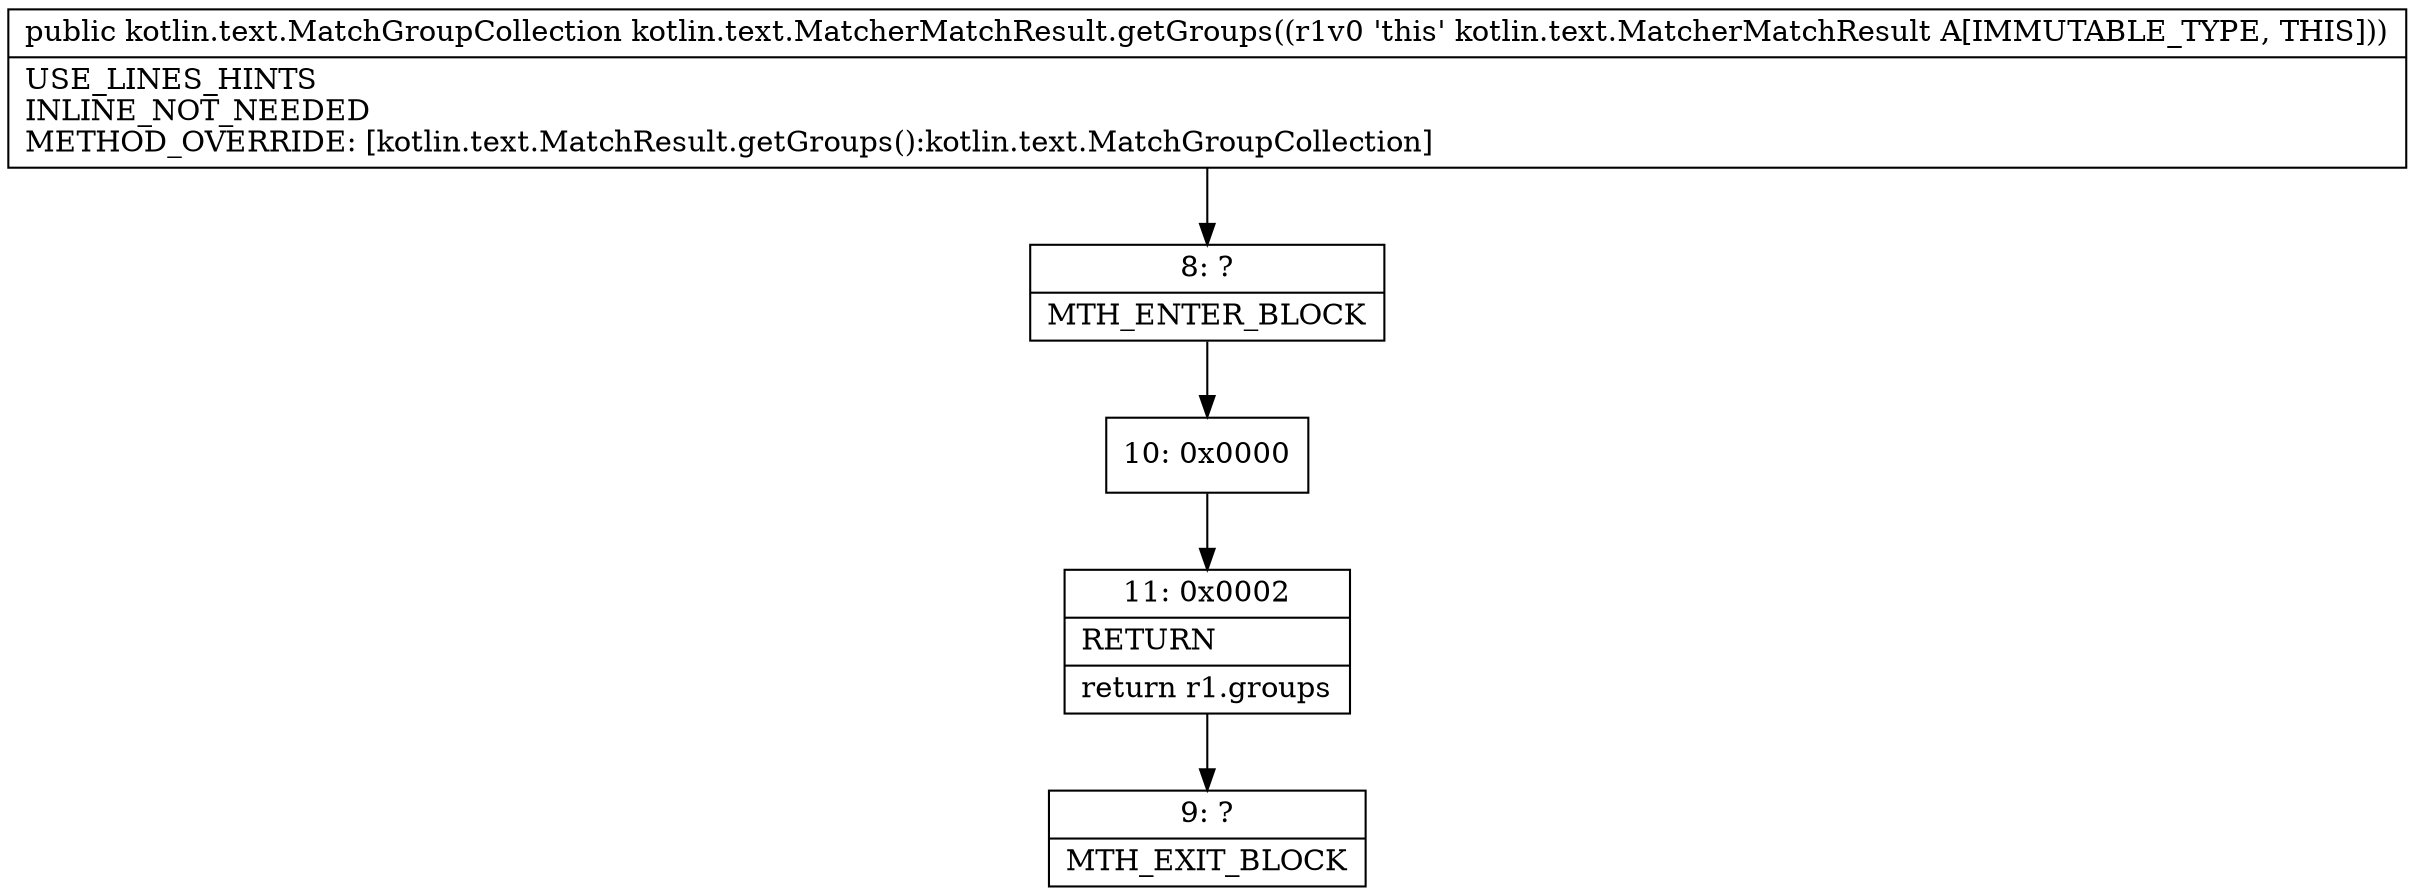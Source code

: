 digraph "CFG forkotlin.text.MatcherMatchResult.getGroups()Lkotlin\/text\/MatchGroupCollection;" {
Node_8 [shape=record,label="{8\:\ ?|MTH_ENTER_BLOCK\l}"];
Node_10 [shape=record,label="{10\:\ 0x0000}"];
Node_11 [shape=record,label="{11\:\ 0x0002|RETURN\l|return r1.groups\l}"];
Node_9 [shape=record,label="{9\:\ ?|MTH_EXIT_BLOCK\l}"];
MethodNode[shape=record,label="{public kotlin.text.MatchGroupCollection kotlin.text.MatcherMatchResult.getGroups((r1v0 'this' kotlin.text.MatcherMatchResult A[IMMUTABLE_TYPE, THIS]))  | USE_LINES_HINTS\lINLINE_NOT_NEEDED\lMETHOD_OVERRIDE: [kotlin.text.MatchResult.getGroups():kotlin.text.MatchGroupCollection]\l}"];
MethodNode -> Node_8;Node_8 -> Node_10;
Node_10 -> Node_11;
Node_11 -> Node_9;
}

